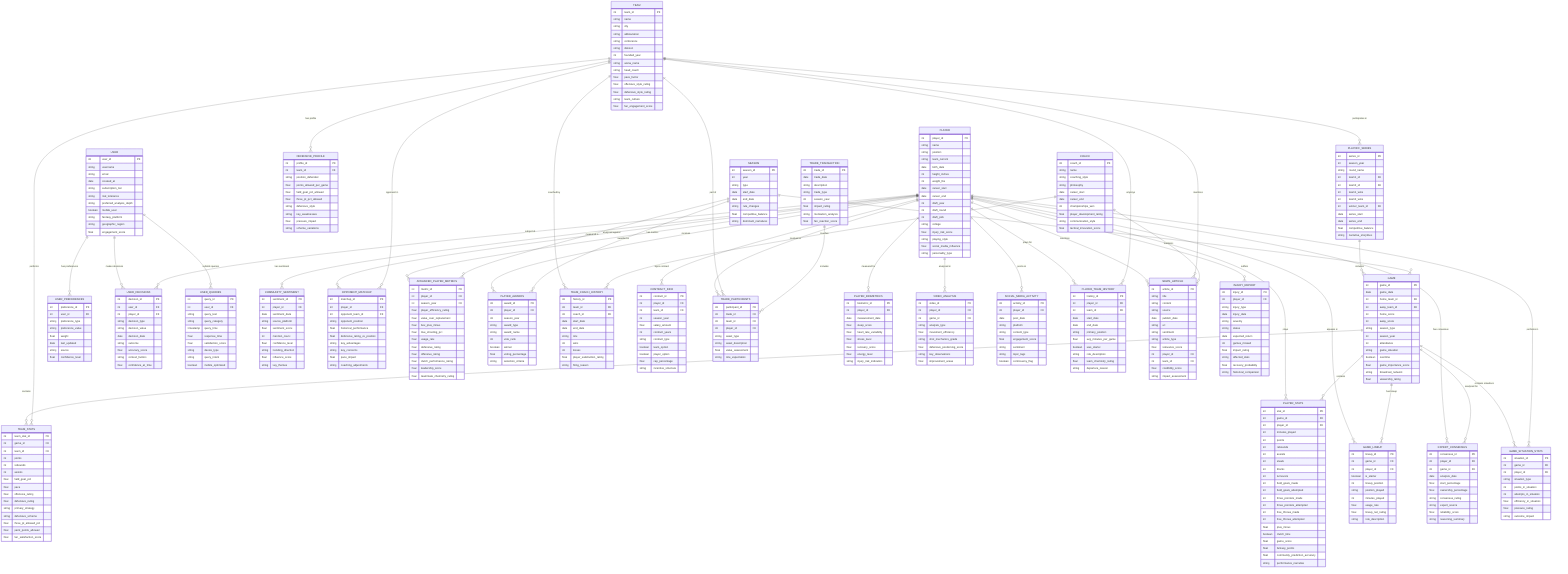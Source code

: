 erDiagram
    %% Core Entities (Enhanced from Phase 1)
    PLAYER {
        int player_id PK
        string name
        string position
        string team_current
        date birth_date
        int height_inches
        int weight_lbs
        date career_start
        date career_end
        int draft_year
        int draft_round
        int draft_pick
        string college
        float injury_risk_score
        string playing_style
        float social_media_influence
        string personality_type
    }
    
    TEAM {
        int team_id PK
        string name
        string city
        string abbreviation
        string conference
        string division
        int founded_year
        string arena_name
        string head_coach
        float pace_factor
        float offensive_style_rating
        float defensive_style_rating
        string team_culture
        float fan_engagement_score
    }
    
    GAME {
        int game_id PK
        date game_date
        int home_team_id FK
        int away_team_id FK
        int home_score
        int away_score
        string season_type
        int season_year
        int attendance
        string game_situation
        boolean overtime
        float game_importance_score
        string broadcast_network
        float viewership_rating
    }
    
    %% Phase 1 Enhanced Entities (Market-Validated)
    USER {
        int user_id PK
        string username
        string email
        date created_at
        string subscription_tier
        string risk_tolerance
        string preferred_analysis_depth
        boolean mobile_user
        string fantasy_platform
        string geographic_region
        float engagement_score
    }
    
    USER_PREFERENCES {
        int preference_id PK
        int user_id FK
        string preference_type
        string preference_value
        float weight
        date last_updated
        string source
        float confidence_level
    }
    
    USER_DECISIONS {
        int decision_id PK
        int user_id FK
        int player_id FK
        string decision_type
        string decision_value
        date decision_date
        string outcome
        float accuracy_score
        string context_factors
        float confidence_at_time
    }
    
    USER_QUERIES {
        int query_id PK
        int user_id FK
        string query_text
        string query_category
        timestamp query_time
        float response_time
        float satisfaction_score
        string device_type
        string query_intent
        boolean mobile_optimized
    }
    
    COMMUNITY_SENTIMENT {
        int sentiment_id PK
        int player_id FK
        date sentiment_date
        string source_platform
        float sentiment_score
        int mention_count
        float confidence_level
        string trending_direction
        float influence_score
        string key_themes
    }
    
    EXPERT_CONSENSUS {
        int consensus_id PK
        int player_id FK
        int game_id FK
        date analysis_date
        float start_percentage
        float ownership_percentage
        string consensus_rating
        string expert_source
        float reliability_score
        string reasoning_summary
    }
    
    OPPONENT_MATCHUP {
        int matchup_id PK
        int player_id FK
        int opponent_team_id FK
        string opponent_position
        float historical_performance
        float defensive_rating_vs_position
        string key_advantages
        string key_concerns
        float pace_impact
        string coaching_adjustments
    }
    
    DEFENSIVE_PROFILE {
        int profile_id PK
        int team_id FK
        string position_defended
        float points_allowed_per_game
        float field_goal_pct_allowed
        float three_pt_pct_allowed
        string defensive_style
        string key_weaknesses
        float pressure_impact
        string scheme_variations
    }
    
    %% Phase 2+ Enhanced Entities (Future Vision)
    COACH {
        int coach_id PK
        string name
        string coaching_style
        string philosophy
        date career_start
        date career_end
        int championships_won
        float player_development_rating
        string communication_style
        float tactical_innovation_score
    }
    
    ADVANCED_PLAYER_METRICS {
        int metric_id PK
        int player_id FK
        int season_year FK
        float player_efficiency_rating
        float value_over_replacement
        float box_plus_minus
        float true_shooting_pct
        float usage_rate
        float defensive_rating
        float offensive_rating
        float clutch_performance_rating
        float leadership_score
        float teammate_chemistry_rating
    }
    
    PLAYOFF_SERIES {
        int series_id PK
        int season_year
        string round_name
        int team1_id FK
        int team2_id FK
        int team1_wins
        int team2_wins
        int winner_team_id FK
        date series_start
        date series_end
        float competitive_balance
        string narrative_storylines
    }
    
    PLAYER_AWARDS {
        int award_id PK
        int player_id FK
        int season_year
        string award_type
        string award_name
        int vote_rank
        boolean winner
        float voting_percentage
        string selection_criteria
    }
    
    TEAM_COACH_HISTORY {
        int history_id PK
        int team_id FK
        int coach_id FK
        date start_date
        date end_date
        string role
        int wins
        int losses
        float player_satisfaction_rating
        string firing_reason
    }
    
    CONTRACT_INFO {
        int contract_id PK
        int player_id FK
        int team_id FK
        int season_year
        float salary_amount
        int contract_years
        string contract_type
        boolean team_option
        boolean player_option
        float cap_percentage
        string incentive_structure
    }
    
    TRADE_TRANSACTION {
        int trade_id PK
        date trade_date
        string description
        string trade_type
        int season_year
        float impact_rating
        string motivation_analysis
        float fan_reaction_score
    }
    
    TRADE_PARTICIPANTS {
        int participant_id PK
        int trade_id FK
        int team_id FK
        int player_id FK
        string asset_type
        string asset_description
        float value_assessment
        string role_expectation
    }
    
    GAME_SITUATION_STATS {
        int situation_id PK
        int game_id FK
        int player_id FK
        string situation_type
        int points_in_situation
        int attempts_in_situation
        float efficiency_in_situation
        float pressure_rating
        string outcome_impact
    }
    
    %% Enhanced Video/Analytics (Phase 2+)
    PLAYER_BIOMETRICS {
        int biometric_id PK
        int player_id FK
        date measurement_date
        float sleep_score
        float heart_rate_variability
        float stress_level
        float recovery_score
        float energy_level
        string injury_risk_indicators
    }
    
    VIDEO_ANALYSIS {
        int video_id PK
        int player_id FK
        int game_id FK
        string analysis_type
        float movement_efficiency
        string shot_mechanics_grade
        float defensive_positioning_score
        string key_observations
        float improvement_areas
    }
    
    SOCIAL_MEDIA_ACTIVITY {
        int activity_id PK
        int player_id FK
        date post_date
        string platform
        string content_type
        float engagement_score
        string sentiment
        string topic_tags
        boolean controversy_flag
    }
    
    %% Enhanced Stats with Community Context
    GAME_LINEUP {
        int lineup_id PK
        int game_id FK
        int player_id FK
        boolean is_starter
        int lineup_position
        string position_played
        int minutes_played
        float usage_rate
        float lineup_net_rating
        string role_description
    }
    
    PLAYER_STATS {
        int stat_id PK
        int game_id FK
        int player_id FK
        int minutes_played
        int points
        int rebounds
        int assists
        int steals
        int blocks
        int turnovers
        int field_goals_made
        int field_goals_attempted
        int three_pointers_made
        int three_pointers_attempted
        int free_throws_made
        int free_throws_attempted
        float plus_minus
        boolean clutch_time
        float game_score
        float fantasy_points
        float community_prediction_accuracy
        string performance_narrative
    }
    
    TEAM_STATS {
        int team_stat_id PK
        int game_id FK
        int team_id FK
        int points
        int rebounds
        int assists
        float field_goal_pct
        float pace
        float offensive_rating
        float defensive_rating
        string primary_strategy
        string defensive_scheme
        float three_pt_allowed_pct
        float paint_points_allowed
        float fan_satisfaction_score
    }
    
    PLAYER_TEAM_HISTORY {
        int history_id PK
        int player_id FK
        int team_id FK
        date start_date
        date end_date
        string primary_position
        float avg_minutes_per_game
        boolean was_starter
        string role_description
        float team_chemistry_rating
        string departure_reason
    }
    
    NEWS_ARTICLE {
        int article_id PK
        string title
        string content
        string source
        date publish_date
        string url
        string sentiment
        string article_type
        float relevance_score
        int player_id FK
        int team_id FK
        float credibility_score
        string impact_assessment
    }
    
    INJURY_REPORT {
        int injury_id PK
        int player_id FK
        string injury_type
        date injury_date
        string severity
        string status
        date expected_return
        int games_missed
        float impact_rating
        string affected_stats
        float recovery_probability
        string historical_comparison
    }
    
    SEASON {
        int season_id PK
        int year
        string type
        date start_date
        date end_date
        string rule_changes
        float competitive_balance
        string dominant_narratives
    }
    
    %% All Relationships (Integrated Phase 1 Enhanced + Phase 2+)
    %% Core Game Relationships
    PLAYER ||--o{ PLAYER_STATS : plays
    PLAYER ||--o{ GAME_LINEUP : "appears in"
    GAME ||--o{ PLAYER_STATS : contains
    GAME ||--o{ GAME_LINEUP : "has lineup"
    GAME ||--o{ TEAM_STATS : contains
    TEAM ||--o{ TEAM_STATS : performs
    
    %% Historical Relationships
    PLAYER ||--o{ PLAYER_TEAM_HISTORY : "plays for"
    TEAM ||--o{ PLAYER_TEAM_HISTORY : employs
    TEAM ||--o{ TEAM_COACH_HISTORY : "coached by"
    COACH ||--o{ TEAM_COACH_HISTORY : coaches
    
    %% Enhanced Phase 1 Relationships (Community & Personalization)
    USER ||--o{ USER_PREFERENCES : "has preferences"
    USER ||--o{ USER_DECISIONS : "makes decisions"
    USER ||--o{ USER_QUERIES : "submits queries"
    PLAYER ||--o{ USER_DECISIONS : "subject of"
    PLAYER ||--o{ COMMUNITY_SENTIMENT : "has sentiment"
    PLAYER ||--o{ EXPERT_CONSENSUS : "has consensus"
    GAME ||--o{ EXPERT_CONSENSUS : "analyzed for"
    PLAYER ||--o{ OPPONENT_MATCHUP : "analyzed against"
    TEAM ||--o{ OPPONENT_MATCHUP : "opponent in"
    TEAM ||--o{ DEFENSIVE_PROFILE : "has profile"
    
    %% Advanced Analytics (Phase 2+)
    PLAYER ||--o{ ADVANCED_PLAYER_METRICS : "has metrics"
    PLAYER ||--o{ PLAYER_AWARDS : receives
    PLAYER ||--o{ CONTRACT_INFO : "signs contract"
    PLAYER ||--o{ PLAYER_BIOMETRICS : "measured for"
    PLAYER ||--o{ VIDEO_ANALYSIS : "analyzed in"
    PLAYER ||--o{ SOCIAL_MEDIA_ACTIVITY : "posts on"
    
    %% Situational Data (Phase 2+)
    GAME ||--o{ GAME_SITUATION_STATS : "contains situations"
    PLAYER ||--o{ GAME_SITUATION_STATS : "performs in"
    
    %% Playoffs (Phase 2+)
    TEAM ||--o{ PLAYOFF_SERIES : "participates in"
    PLAYOFF_SERIES ||--o{ GAME : includes
    
    %% Transactions (Phase 2+)
    PLAYER ||--o{ TRADE_PARTICIPANTS : "involved in"
    TEAM ||--o{ TRADE_PARTICIPANTS : "part of"
    TRADE_TRANSACTION ||--o{ TRADE_PARTICIPANTS : includes
    
    %% Content Relationships
    PLAYER ||--o{ NEWS_ARTICLE : mentions
    TEAM ||--o{ NEWS_ARTICLE : mentions
    COACH ||--o{ NEWS_ARTICLE : mentions
    PLAYER ||--o{ INJURY_REPORT : suffers
    
    %% Temporal Structure
    SEASON ||--o{ GAME : includes
    SEASON ||--o{ ADVANCED_PLAYER_METRICS : "measured in"
    SEASON ||--o{ PLAYER_AWARDS : "awarded in"